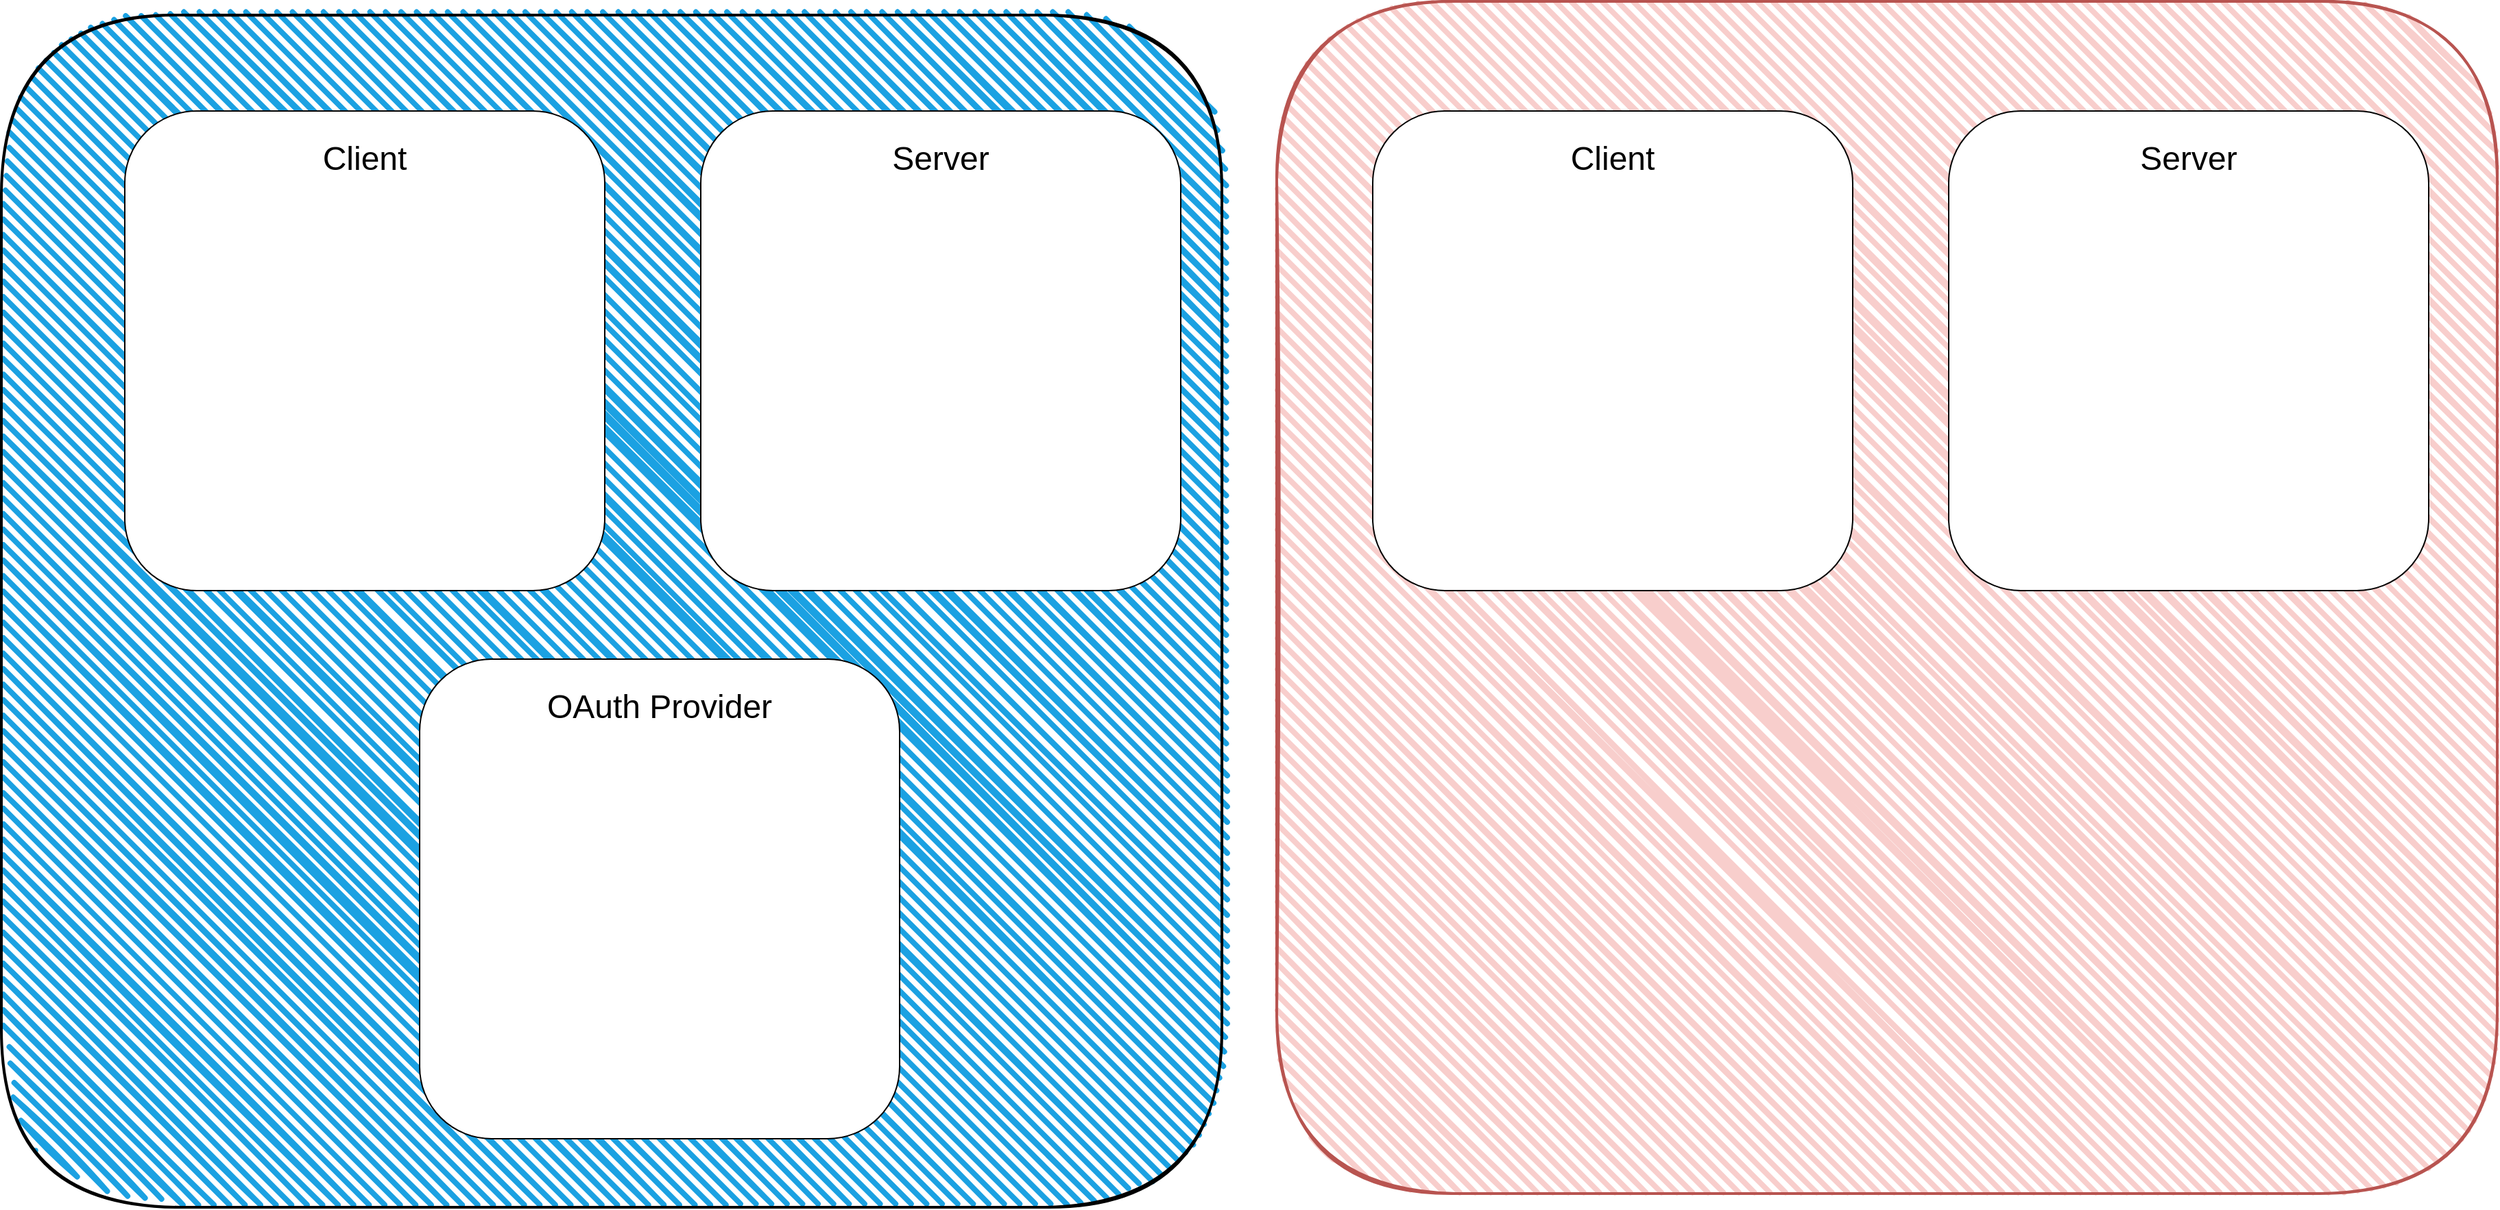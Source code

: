 <mxfile version="22.0.8" type="github">
  <diagram name="Seite-1" id="TnMFVCWzhW_BCQsXPfKQ">
    <mxGraphModel dx="2269" dy="1497" grid="1" gridSize="10" guides="1" tooltips="1" connect="1" arrows="1" fold="1" page="1" pageScale="1" pageWidth="827" pageHeight="1169" math="0" shadow="0">
      <root>
        <mxCell id="0" />
        <mxCell id="1" parent="0" />
        <mxCell id="qcVZgiUziTwhHJZHLmzY-16" value="" style="rounded=1;whiteSpace=wrap;html=1;strokeWidth=2;fillWeight=4;hachureGap=8;hachureAngle=45;fillColor=#f8cecc;sketch=1;strokeColor=#b85450;" vertex="1" parent="1">
          <mxGeometry x="970" y="40" width="890" height="870" as="geometry" />
        </mxCell>
        <mxCell id="qcVZgiUziTwhHJZHLmzY-15" value="" style="rounded=1;whiteSpace=wrap;html=1;strokeWidth=2;fillWeight=4;hachureGap=8;hachureAngle=45;fillColor=#1ba1e2;sketch=1;" vertex="1" parent="1">
          <mxGeometry x="40" y="50" width="890" height="870" as="geometry" />
        </mxCell>
        <mxCell id="qcVZgiUziTwhHJZHLmzY-2" value="" style="rounded=1;whiteSpace=wrap;html=1;" vertex="1" parent="1">
          <mxGeometry x="130" y="120" width="350" height="350" as="geometry" />
        </mxCell>
        <mxCell id="qcVZgiUziTwhHJZHLmzY-3" value="&lt;font style=&quot;font-size: 24px;&quot;&gt;Client&lt;/font&gt;" style="text;html=1;strokeColor=none;fillColor=none;align=center;verticalAlign=middle;whiteSpace=wrap;rounded=0;" vertex="1" parent="1">
          <mxGeometry x="275" y="140" width="60" height="30" as="geometry" />
        </mxCell>
        <mxCell id="qcVZgiUziTwhHJZHLmzY-4" value="" style="rounded=1;whiteSpace=wrap;html=1;" vertex="1" parent="1">
          <mxGeometry x="550" y="120" width="350" height="350" as="geometry" />
        </mxCell>
        <mxCell id="qcVZgiUziTwhHJZHLmzY-5" value="&lt;font style=&quot;font-size: 24px;&quot;&gt;Server&lt;/font&gt;" style="text;html=1;strokeColor=none;fillColor=none;align=center;verticalAlign=middle;whiteSpace=wrap;rounded=0;" vertex="1" parent="1">
          <mxGeometry x="695" y="140" width="60" height="30" as="geometry" />
        </mxCell>
        <mxCell id="qcVZgiUziTwhHJZHLmzY-6" value="" style="rounded=1;whiteSpace=wrap;html=1;" vertex="1" parent="1">
          <mxGeometry x="345" y="520" width="350" height="350" as="geometry" />
        </mxCell>
        <mxCell id="qcVZgiUziTwhHJZHLmzY-7" value="&lt;font style=&quot;font-size: 24px;&quot;&gt;OAuth Provider&lt;/font&gt;" style="text;html=1;strokeColor=none;fillColor=none;align=center;verticalAlign=middle;whiteSpace=wrap;rounded=0;" vertex="1" parent="1">
          <mxGeometry x="425" y="540" width="190" height="30" as="geometry" />
        </mxCell>
        <mxCell id="qcVZgiUziTwhHJZHLmzY-9" value="" style="rounded=1;whiteSpace=wrap;html=1;" vertex="1" parent="1">
          <mxGeometry x="1040" y="120" width="350" height="350" as="geometry" />
        </mxCell>
        <mxCell id="qcVZgiUziTwhHJZHLmzY-10" value="&lt;font style=&quot;font-size: 24px;&quot;&gt;Client&lt;/font&gt;" style="text;html=1;strokeColor=none;fillColor=none;align=center;verticalAlign=middle;whiteSpace=wrap;rounded=0;" vertex="1" parent="1">
          <mxGeometry x="1185" y="140" width="60" height="30" as="geometry" />
        </mxCell>
        <mxCell id="qcVZgiUziTwhHJZHLmzY-11" value="" style="rounded=1;whiteSpace=wrap;html=1;" vertex="1" parent="1">
          <mxGeometry x="1460" y="120" width="350" height="350" as="geometry" />
        </mxCell>
        <mxCell id="qcVZgiUziTwhHJZHLmzY-12" value="&lt;font style=&quot;font-size: 24px;&quot;&gt;Server&lt;/font&gt;" style="text;html=1;strokeColor=none;fillColor=none;align=center;verticalAlign=middle;whiteSpace=wrap;rounded=0;" vertex="1" parent="1">
          <mxGeometry x="1605" y="140" width="60" height="30" as="geometry" />
        </mxCell>
      </root>
    </mxGraphModel>
  </diagram>
</mxfile>
